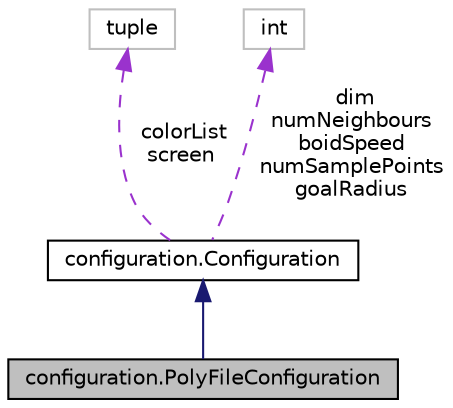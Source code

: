 digraph "configuration.PolyFileConfiguration"
{
  edge [fontname="Helvetica",fontsize="10",labelfontname="Helvetica",labelfontsize="10"];
  node [fontname="Helvetica",fontsize="10",shape=record];
  Node1 [label="configuration.PolyFileConfiguration",height=0.2,width=0.4,color="black", fillcolor="grey75", style="filled" fontcolor="black"];
  Node2 -> Node1 [dir="back",color="midnightblue",fontsize="10",style="solid",fontname="Helvetica"];
  Node2 [label="configuration.Configuration",height=0.2,width=0.4,color="black", fillcolor="white", style="filled",URL="$classconfiguration_1_1Configuration.html",tooltip="Static class that holds important global variables. "];
  Node3 -> Node2 [dir="back",color="darkorchid3",fontsize="10",style="dashed",label=" colorList\nscreen" ,fontname="Helvetica"];
  Node3 [label="tuple",height=0.2,width=0.4,color="grey75", fillcolor="white", style="filled"];
  Node4 -> Node2 [dir="back",color="darkorchid3",fontsize="10",style="dashed",label=" dim\nnumNeighbours\nboidSpeed\nnumSamplePoints\ngoalRadius" ,fontname="Helvetica"];
  Node4 [label="int",height=0.2,width=0.4,color="grey75", fillcolor="white", style="filled"];
}
